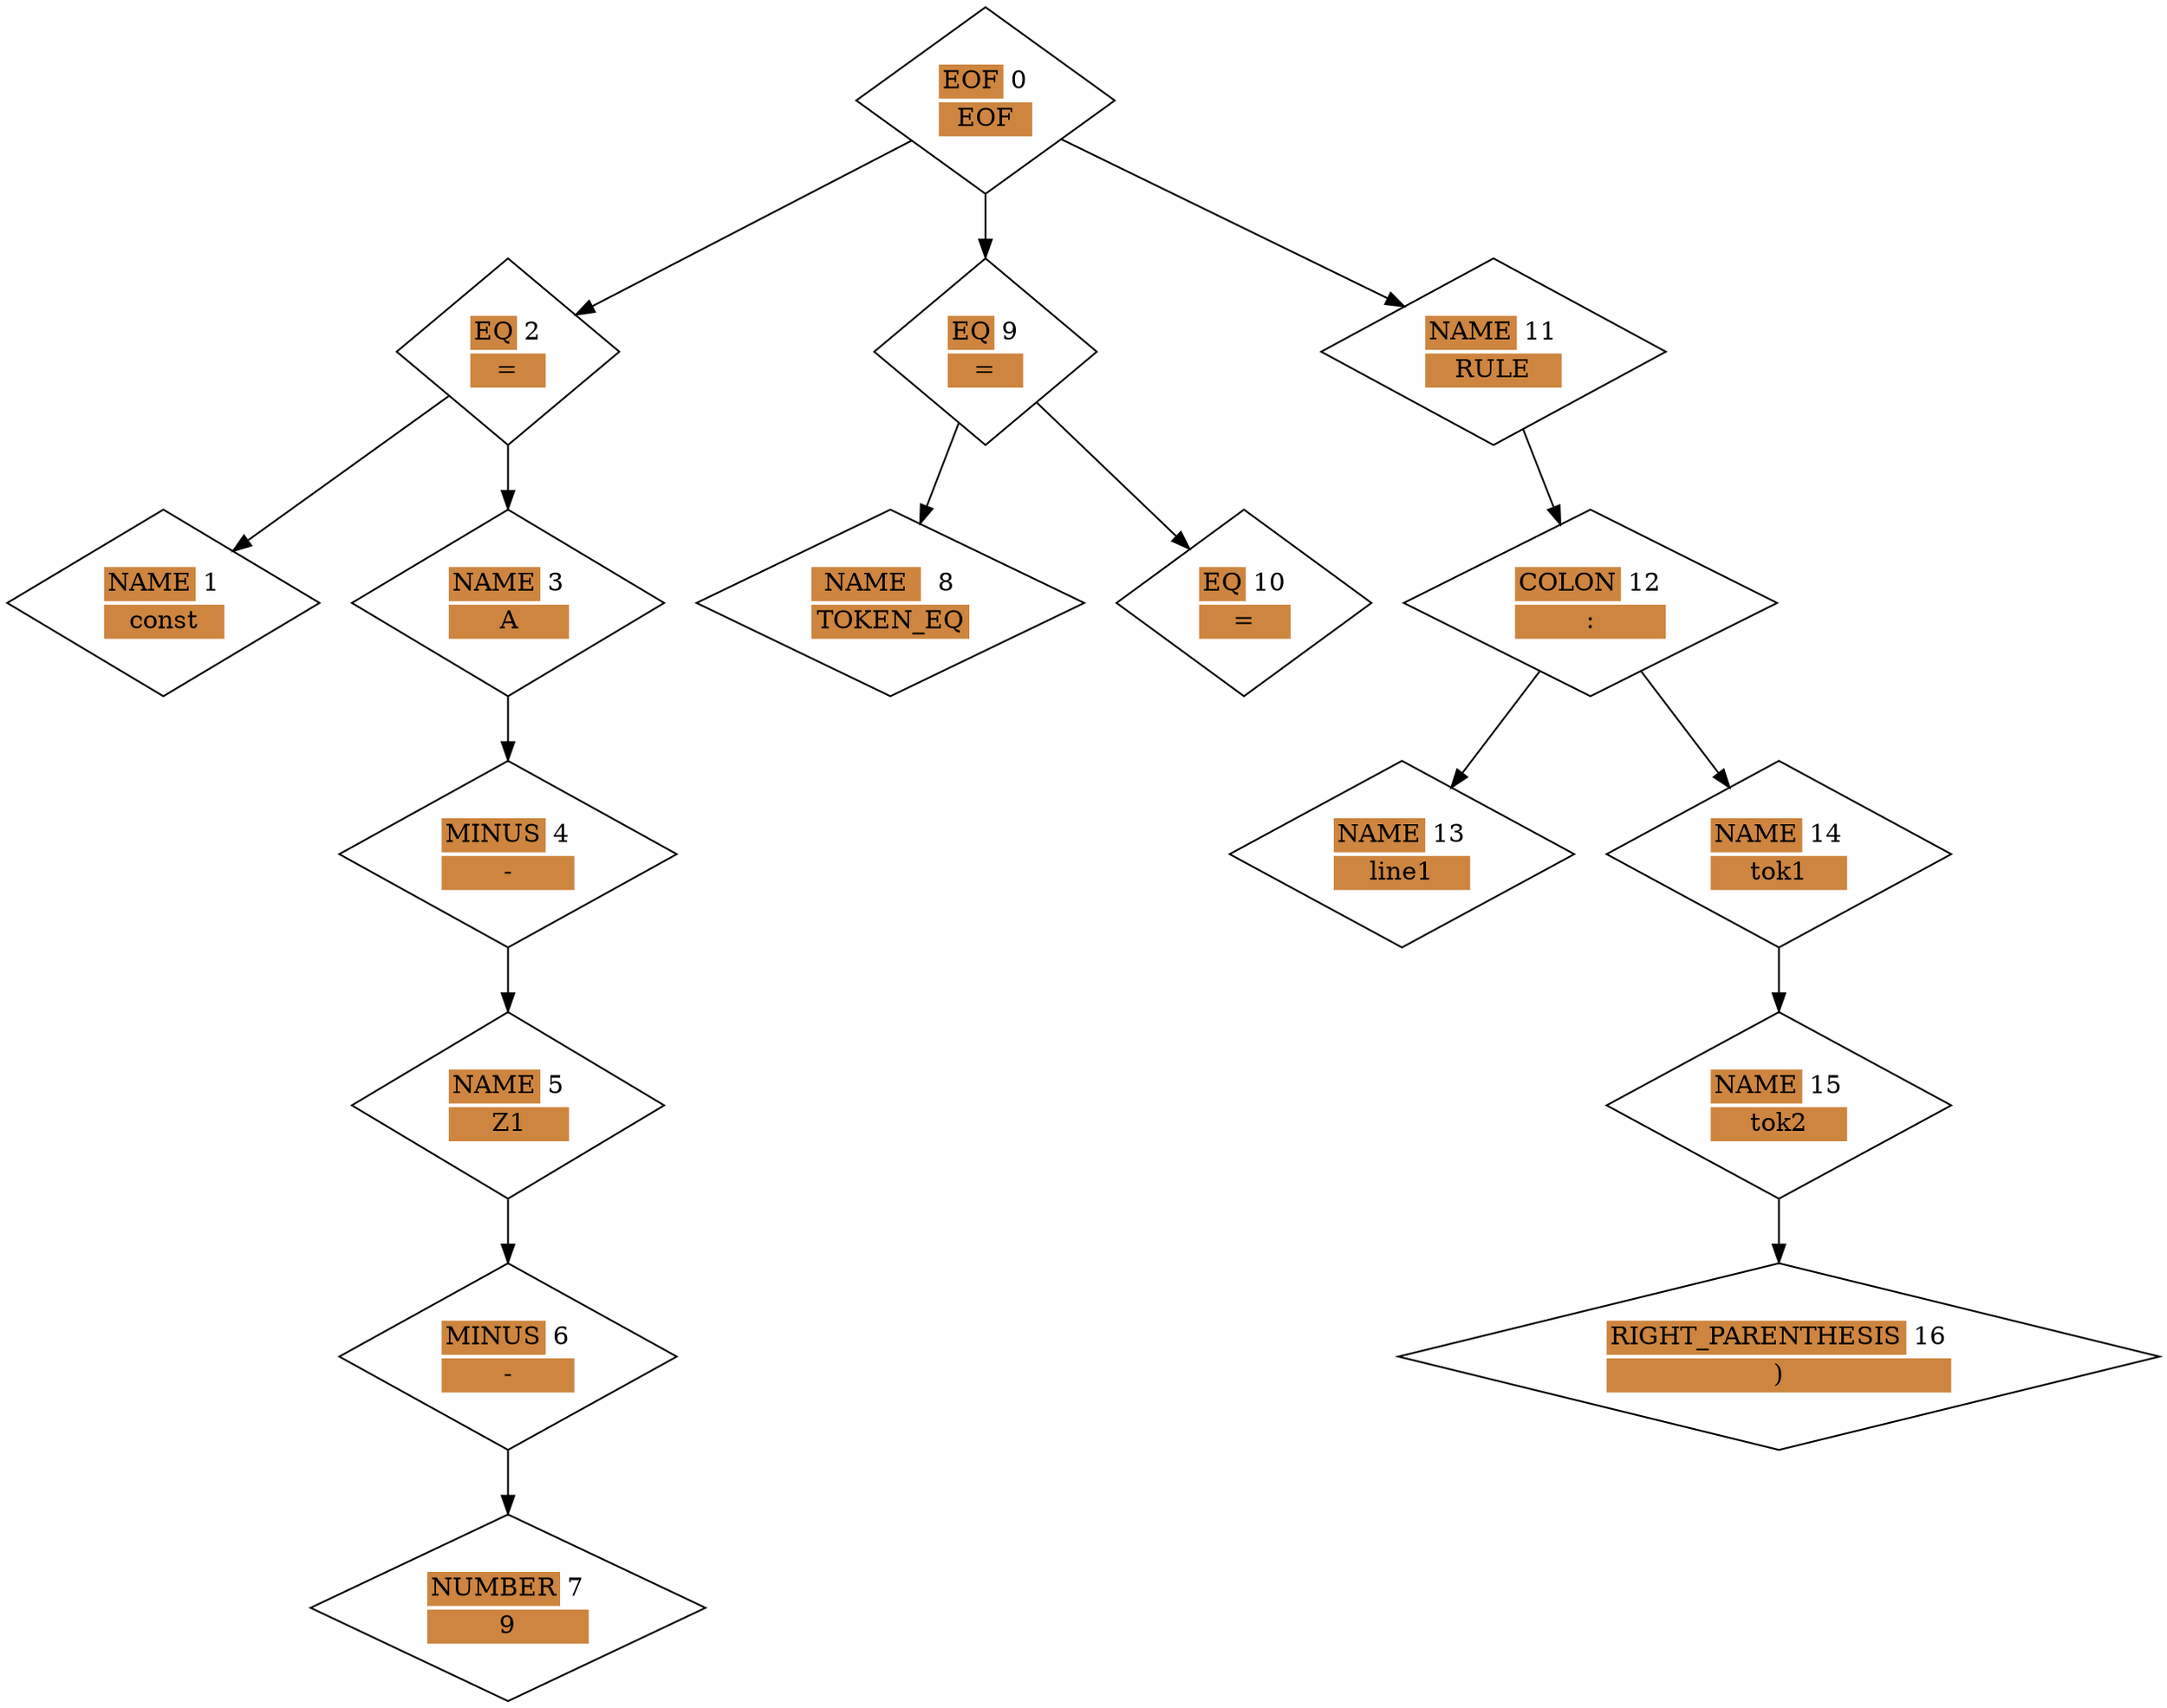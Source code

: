 digraph G{
	graph [ dpi = 50 ];
	n0 [shape=diamond label=<
		<table border="0">
			<tr><td colspan="1" bgcolor="Peru">EOF</td><td>0</td></tr>
			<tr><td colspan="2" bgcolor="Peru">EOF</td></tr>
		</table>
	>]

	n2 [shape=diamond label=<
		<table border="0">
			<tr><td colspan="1" bgcolor="Peru">EQ</td><td>2</td></tr>
			<tr><td colspan="2" bgcolor="Peru">=</td></tr>
		</table>
	>]

	n1 [shape=diamond label=<
		<table border="0">
			<tr><td colspan="1" bgcolor="Peru">NAME</td><td>1</td></tr>
			<tr><td colspan="2" bgcolor="Peru">const</td></tr>
		</table>
	>]

	n3 [shape=diamond label=<
		<table border="0">
			<tr><td colspan="1" bgcolor="Peru">NAME</td><td>3</td></tr>
			<tr><td colspan="2" bgcolor="Peru">A</td></tr>
		</table>
	>]

	n4 [shape=diamond label=<
		<table border="0">
			<tr><td colspan="1" bgcolor="Peru">MINUS</td><td>4</td></tr>
			<tr><td colspan="2" bgcolor="Peru">-</td></tr>
		</table>
	>]

	n5 [shape=diamond label=<
		<table border="0">
			<tr><td colspan="1" bgcolor="Peru">NAME</td><td>5</td></tr>
			<tr><td colspan="2" bgcolor="Peru">Z1</td></tr>
		</table>
	>]

	n6 [shape=diamond label=<
		<table border="0">
			<tr><td colspan="1" bgcolor="Peru">MINUS</td><td>6</td></tr>
			<tr><td colspan="2" bgcolor="Peru">-</td></tr>
		</table>
	>]

	n7 [shape=diamond label=<
		<table border="0">
			<tr><td colspan="1" bgcolor="Peru">NUMBER</td><td>7</td></tr>
			<tr><td colspan="2" bgcolor="Peru">9</td></tr>
		</table>
	>]

	n9 [shape=diamond label=<
		<table border="0">
			<tr><td colspan="1" bgcolor="Peru">EQ</td><td>9</td></tr>
			<tr><td colspan="2" bgcolor="Peru">=</td></tr>
		</table>
	>]

	n8 [shape=diamond label=<
		<table border="0">
			<tr><td colspan="1" bgcolor="Peru">NAME</td><td>8</td></tr>
			<tr><td colspan="2" bgcolor="Peru">TOKEN_EQ</td></tr>
		</table>
	>]

	n10 [shape=diamond label=<
		<table border="0">
			<tr><td colspan="1" bgcolor="Peru">EQ</td><td>10</td></tr>
			<tr><td colspan="2" bgcolor="Peru">=</td></tr>
		</table>
	>]

	n11 [shape=diamond label=<
		<table border="0">
			<tr><td colspan="1" bgcolor="Peru">NAME</td><td>11</td></tr>
			<tr><td colspan="2" bgcolor="Peru">RULE</td></tr>
		</table>
	>]

	n12 [shape=diamond label=<
		<table border="0">
			<tr><td colspan="1" bgcolor="Peru">COLON</td><td>12</td></tr>
			<tr><td colspan="2" bgcolor="Peru">:</td></tr>
		</table>
	>]

	n13 [shape=diamond label=<
		<table border="0">
			<tr><td colspan="1" bgcolor="Peru">NAME</td><td>13</td></tr>
			<tr><td colspan="2" bgcolor="Peru">line1</td></tr>
		</table>
	>]

	n14 [shape=diamond label=<
		<table border="0">
			<tr><td colspan="1" bgcolor="Peru">NAME</td><td>14</td></tr>
			<tr><td colspan="2" bgcolor="Peru">tok1</td></tr>
		</table>
	>]

	n15 [shape=diamond label=<
		<table border="0">
			<tr><td colspan="1" bgcolor="Peru">NAME</td><td>15</td></tr>
			<tr><td colspan="2" bgcolor="Peru">tok2</td></tr>
		</table>
	>]

	n16 [shape=diamond label=<
		<table border="0">
			<tr><td colspan="1" bgcolor="Peru">RIGHT_PARENTHESIS</td><td>16</td></tr>
			<tr><td colspan="2" bgcolor="Peru">)</td></tr>
		</table>
	>]

	n0 -> n2
	n0 -> n9
	n0 -> n11
	n2 -> n1
	n2 -> n3
	n3 -> n4
	n4 -> n5
	n5 -> n6
	n6 -> n7
	n9 -> n8
	n9 -> n10
	n11 -> n12
	n12 -> n13
	n12 -> n14
	n14 -> n15
	n15 -> n16
}
